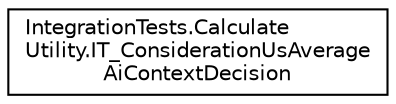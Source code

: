 digraph "Graphical Class Hierarchy"
{
 // LATEX_PDF_SIZE
  edge [fontname="Helvetica",fontsize="10",labelfontname="Helvetica",labelfontsize="10"];
  node [fontname="Helvetica",fontsize="10",shape=record];
  rankdir="LR";
  Node0 [label="IntegrationTests.Calculate\lUtility.IT_ConsiderationUsAverage\lAiContextDecision",height=0.2,width=0.4,color="black", fillcolor="white", style="filled",URL="$class_integration_tests_1_1_calculate_utility_1_1_i_t___consideration_us_average_ai_context_decision.html",tooltip=" "];
}
